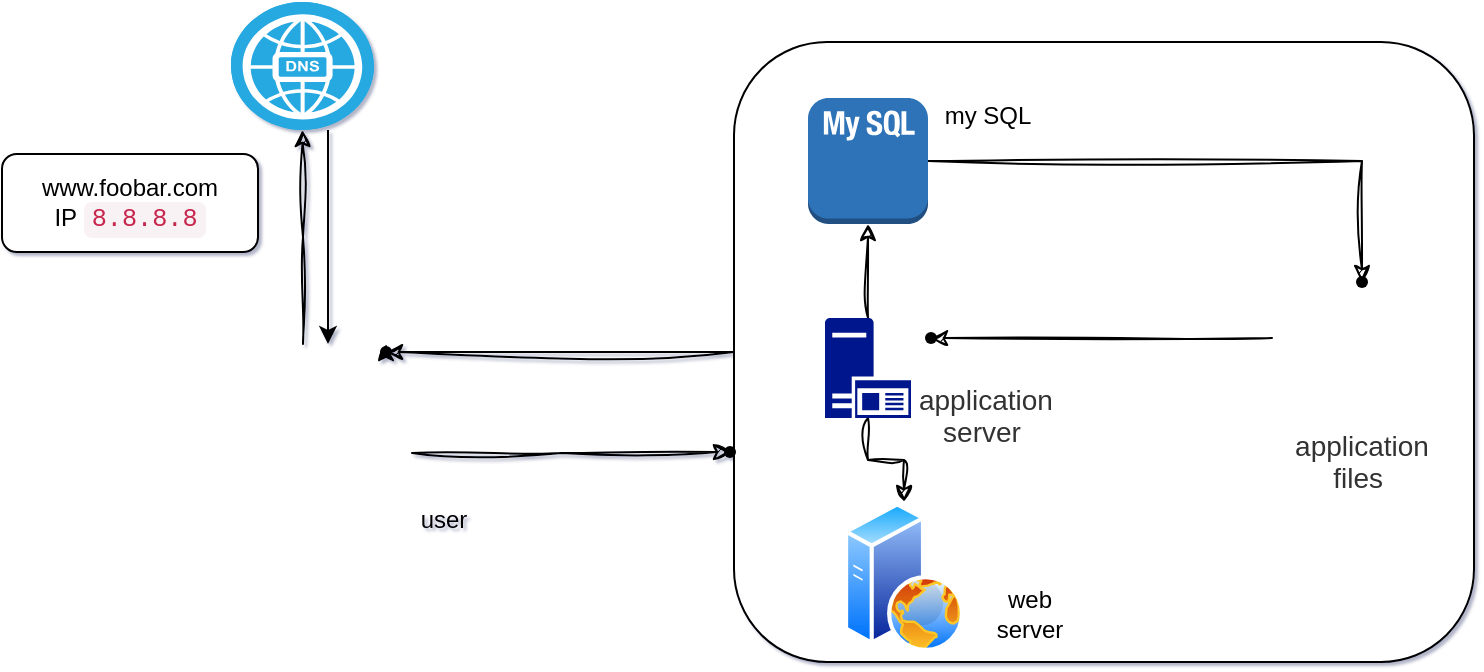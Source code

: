 <mxfile version="23.1.6" type="github">
  <diagram name="Page-1" id="rg3axHlFSWvT7vGKihLM">
    <mxGraphModel dx="880" dy="468" grid="0" gridSize="10" guides="1" tooltips="1" connect="1" arrows="1" fold="1" page="0" pageScale="1" pageWidth="850" pageHeight="1100" background="#ffffff" math="0" shadow="1">
      <root>
        <mxCell id="0" />
        <mxCell id="1" parent="0" />
        <mxCell id="mlfEryKNBYiSA-4ZUsyL-18" value="" style="edgeStyle=orthogonalEdgeStyle;rounded=0;sketch=1;hachureGap=4;jiggle=2;curveFitting=1;orthogonalLoop=1;jettySize=auto;html=1;fontFamily=Helvetica;fontSize=12;fontColor=default;" edge="1" parent="1" source="mlfEryKNBYiSA-4ZUsyL-9" target="mlfEryKNBYiSA-4ZUsyL-17">
          <mxGeometry relative="1" as="geometry" />
        </mxCell>
        <mxCell id="mlfEryKNBYiSA-4ZUsyL-9" value="" style="rounded=1;whiteSpace=wrap;html=1;direction=south;rotation=0;" vertex="1" parent="1">
          <mxGeometry x="378" y="29" width="370" height="310" as="geometry" />
        </mxCell>
        <mxCell id="mlfEryKNBYiSA-4ZUsyL-2" style="edgeStyle=orthogonalEdgeStyle;rounded=0;orthogonalLoop=1;jettySize=auto;html=1;" edge="1" parent="1" source="mlfEryKNBYiSA-4ZUsyL-1" target="mlfEryKNBYiSA-4ZUsyL-3">
          <mxGeometry relative="1" as="geometry">
            <mxPoint x="420" y="130" as="targetPoint" />
            <Array as="points">
              <mxPoint x="175" y="115" />
              <mxPoint x="175" y="115" />
            </Array>
          </mxGeometry>
        </mxCell>
        <mxCell id="mlfEryKNBYiSA-4ZUsyL-1" value="" style="fillColor=#28A8E0;verticalLabelPosition=bottom;sketch=0;html=1;strokeColor=#ffffff;verticalAlign=top;align=center;points=[[0.145,0.145,0],[0.5,0,0],[0.855,0.145,0],[1,0.5,0],[0.855,0.855,0],[0.5,1,0],[0.145,0.855,0],[0,0.5,0]];pointerEvents=1;shape=mxgraph.cisco_safe.compositeIcon;bgIcon=ellipse;resIcon=mxgraph.cisco_safe.capability.dns;" vertex="1" parent="1">
          <mxGeometry x="126.5" y="9" width="71.5" height="64" as="geometry" />
        </mxCell>
        <mxCell id="mlfEryKNBYiSA-4ZUsyL-21" value="" style="edgeStyle=orthogonalEdgeStyle;rounded=0;sketch=1;hachureGap=4;jiggle=2;curveFitting=1;orthogonalLoop=1;jettySize=auto;html=1;fontFamily=Helvetica;fontSize=12;fontColor=default;" edge="1" parent="1" source="mlfEryKNBYiSA-4ZUsyL-3" target="mlfEryKNBYiSA-4ZUsyL-20">
          <mxGeometry relative="1" as="geometry" />
        </mxCell>
        <mxCell id="mlfEryKNBYiSA-4ZUsyL-38" value="" style="edgeStyle=orthogonalEdgeStyle;rounded=0;sketch=1;hachureGap=4;jiggle=2;curveFitting=1;orthogonalLoop=1;jettySize=auto;html=1;fontFamily=Helvetica;fontSize=12;fontColor=default;" edge="1" parent="1" source="mlfEryKNBYiSA-4ZUsyL-3" target="mlfEryKNBYiSA-4ZUsyL-1">
          <mxGeometry relative="1" as="geometry" />
        </mxCell>
        <mxCell id="mlfEryKNBYiSA-4ZUsyL-3" value="" style="shape=image;html=1;verticalAlign=top;verticalLabelPosition=bottom;labelBackgroundColor=#ffffff;imageAspect=0;aspect=fixed;image=https://cdn1.iconfinder.com/data/icons/nuvola2/128x128/apps/mycomputer.png" vertex="1" parent="1">
          <mxGeometry x="108" y="180" width="109" height="109" as="geometry" />
        </mxCell>
        <mxCell id="mlfEryKNBYiSA-4ZUsyL-32" value="" style="edgeStyle=orthogonalEdgeStyle;rounded=0;sketch=1;hachureGap=4;jiggle=2;curveFitting=1;orthogonalLoop=1;jettySize=auto;html=1;fontFamily=Helvetica;fontSize=12;fontColor=default;" edge="1" parent="1" source="mlfEryKNBYiSA-4ZUsyL-5" target="mlfEryKNBYiSA-4ZUsyL-31">
          <mxGeometry relative="1" as="geometry" />
        </mxCell>
        <mxCell id="mlfEryKNBYiSA-4ZUsyL-5" value="" style="outlineConnect=0;dashed=0;verticalLabelPosition=bottom;verticalAlign=top;align=center;html=1;shape=mxgraph.aws3.mysql_db_instance_2;fillColor=#2E73B8;gradientColor=none;" vertex="1" parent="1">
          <mxGeometry x="415" y="57" width="60" height="63" as="geometry" />
        </mxCell>
        <mxCell id="mlfEryKNBYiSA-4ZUsyL-22" value="" style="edgeStyle=orthogonalEdgeStyle;rounded=0;sketch=1;hachureGap=4;jiggle=2;curveFitting=1;orthogonalLoop=1;jettySize=auto;html=1;fontFamily=Helvetica;fontSize=12;fontColor=default;" edge="1" parent="1" source="mlfEryKNBYiSA-4ZUsyL-6" target="mlfEryKNBYiSA-4ZUsyL-5">
          <mxGeometry relative="1" as="geometry" />
        </mxCell>
        <mxCell id="mlfEryKNBYiSA-4ZUsyL-26" value="" style="edgeStyle=orthogonalEdgeStyle;rounded=0;sketch=1;hachureGap=4;jiggle=2;curveFitting=1;orthogonalLoop=1;jettySize=auto;html=1;fontFamily=Helvetica;fontSize=12;fontColor=default;" edge="1" parent="1" source="mlfEryKNBYiSA-4ZUsyL-6" target="mlfEryKNBYiSA-4ZUsyL-7">
          <mxGeometry relative="1" as="geometry" />
        </mxCell>
        <mxCell id="mlfEryKNBYiSA-4ZUsyL-6" value="" style="sketch=0;aspect=fixed;pointerEvents=1;shadow=0;dashed=0;html=1;strokeColor=none;labelPosition=center;verticalLabelPosition=bottom;verticalAlign=top;align=center;fillColor=#00188D;shape=mxgraph.mscae.enterprise.application_server2" vertex="1" parent="1">
          <mxGeometry x="423.5" y="167" width="43" height="50" as="geometry" />
        </mxCell>
        <mxCell id="mlfEryKNBYiSA-4ZUsyL-7" value="" style="image;aspect=fixed;perimeter=ellipsePerimeter;html=1;align=center;shadow=0;dashed=0;spacingTop=3;image=img/lib/active_directory/web_server.svg;" vertex="1" parent="1">
          <mxGeometry x="433" y="259" width="60" height="75" as="geometry" />
        </mxCell>
        <mxCell id="mlfEryKNBYiSA-4ZUsyL-30" value="" style="edgeStyle=orthogonalEdgeStyle;rounded=0;sketch=1;hachureGap=4;jiggle=2;curveFitting=1;orthogonalLoop=1;jettySize=auto;html=1;fontFamily=Helvetica;fontSize=12;fontColor=default;" edge="1" parent="1" source="mlfEryKNBYiSA-4ZUsyL-8" target="mlfEryKNBYiSA-4ZUsyL-29">
          <mxGeometry relative="1" as="geometry" />
        </mxCell>
        <mxCell id="mlfEryKNBYiSA-4ZUsyL-8" value="" style="shape=image;html=1;verticalAlign=top;verticalLabelPosition=bottom;labelBackgroundColor=#ffffff;imageAspect=0;aspect=fixed;image=https://cdn1.iconfinder.com/data/icons/100-basic-for-user-interface/32/73-files-128.png;imageBorder=none;imageBackground=none;" vertex="1" parent="1">
          <mxGeometry x="647" y="137" width="80" height="80" as="geometry" />
        </mxCell>
        <mxCell id="mlfEryKNBYiSA-4ZUsyL-19" value="" style="edgeStyle=orthogonalEdgeStyle;rounded=0;sketch=1;hachureGap=4;jiggle=2;curveFitting=1;orthogonalLoop=1;jettySize=auto;html=1;fontFamily=Helvetica;fontSize=12;fontColor=default;" edge="1" parent="1" source="mlfEryKNBYiSA-4ZUsyL-17" target="mlfEryKNBYiSA-4ZUsyL-3">
          <mxGeometry relative="1" as="geometry">
            <Array as="points">
              <mxPoint x="190" y="194" />
              <mxPoint x="190" y="194" />
            </Array>
          </mxGeometry>
        </mxCell>
        <mxCell id="mlfEryKNBYiSA-4ZUsyL-17" value="" style="shape=waypoint;sketch=0;size=6;pointerEvents=1;points=[];fillColor=default;resizable=0;rotatable=0;perimeter=centerPerimeter;snapToPoint=1;rounded=1;" vertex="1" parent="1">
          <mxGeometry x="194" y="174" width="20" height="20" as="geometry" />
        </mxCell>
        <mxCell id="mlfEryKNBYiSA-4ZUsyL-20" value="" style="shape=waypoint;sketch=0;size=6;pointerEvents=1;points=[];fillColor=default;resizable=0;rotatable=0;perimeter=centerPerimeter;snapToPoint=1;verticalAlign=top;labelBackgroundColor=#ffffff;" vertex="1" parent="1">
          <mxGeometry x="366" y="224" width="20" height="20" as="geometry" />
        </mxCell>
        <mxCell id="mlfEryKNBYiSA-4ZUsyL-29" value="" style="shape=waypoint;sketch=0;size=6;pointerEvents=1;points=[];fillColor=default;resizable=0;rotatable=0;perimeter=centerPerimeter;snapToPoint=1;verticalAlign=top;labelBackgroundColor=#ffffff;" vertex="1" parent="1">
          <mxGeometry x="466.5" y="167" width="20" height="20" as="geometry" />
        </mxCell>
        <mxCell id="mlfEryKNBYiSA-4ZUsyL-31" value="" style="shape=waypoint;sketch=0;size=6;pointerEvents=1;points=[];fillColor=#2E73B8;resizable=0;rotatable=0;perimeter=centerPerimeter;snapToPoint=1;verticalAlign=top;dashed=0;gradientColor=none;" vertex="1" parent="1">
          <mxGeometry x="682" y="139" width="20" height="20" as="geometry" />
        </mxCell>
        <mxCell id="mlfEryKNBYiSA-4ZUsyL-33" value="www.foobar.com&lt;br&gt;IP&amp;nbsp;&lt;code style=&quot;box-sizing: border-box; font-family: Menlo, Monaco, Consolas, &amp;quot;Courier New&amp;quot;, monospace; font-size: 12.6px; padding: 2px 4px; color: rgb(199, 37, 78); background-color: rgb(249, 242, 244); border-radius: 4px; text-align: left;&quot;&gt;8.8.8.8&lt;/code&gt;" style="rounded=1;whiteSpace=wrap;html=1;strokeColor=default;align=center;verticalAlign=middle;fontFamily=Helvetica;fontSize=12;fontColor=default;fillColor=default;" vertex="1" parent="1">
          <mxGeometry x="12" y="85" width="128" height="49" as="geometry" />
        </mxCell>
        <mxCell id="mlfEryKNBYiSA-4ZUsyL-40" value="user" style="text;strokeColor=none;align=center;fillColor=none;html=1;verticalAlign=middle;whiteSpace=wrap;rounded=0;fontFamily=Helvetica;fontSize=12;fontColor=default;" vertex="1" parent="1">
          <mxGeometry x="203" y="253" width="60" height="30" as="geometry" />
        </mxCell>
        <mxCell id="mlfEryKNBYiSA-4ZUsyL-41" value="web server" style="text;strokeColor=none;align=center;fillColor=none;html=1;verticalAlign=middle;whiteSpace=wrap;rounded=0;fontFamily=Helvetica;fontSize=12;fontColor=default;" vertex="1" parent="1">
          <mxGeometry x="496" y="300" width="60" height="30" as="geometry" />
        </mxCell>
        <mxCell id="mlfEryKNBYiSA-4ZUsyL-42" value="&#xa;&lt;span style=&quot;color: rgb(51, 51, 51); font-family: aktiv-grotesk, sans-serif; font-size: 14px; font-style: normal; font-variant-ligatures: normal; font-variant-caps: normal; font-weight: 400; letter-spacing: normal; orphans: 2; text-align: left; text-indent: 0px; text-transform: none; widows: 2; word-spacing: 0px; -webkit-text-stroke-width: 0px; background-color: rgb(255, 255, 255); text-decoration-thickness: initial; text-decoration-style: initial; text-decoration-color: initial; float: none; display: inline !important;&quot;&gt;&lt;span&gt;&amp;nbsp;&lt;/span&gt;application server&lt;/span&gt;&#xa;&#xa;" style="text;strokeColor=none;align=center;fillColor=none;html=1;verticalAlign=middle;whiteSpace=wrap;rounded=0;fontFamily=Helvetica;fontSize=12;fontColor=default;" vertex="1" parent="1">
          <mxGeometry x="472" y="208" width="60" height="30" as="geometry" />
        </mxCell>
        <mxCell id="mlfEryKNBYiSA-4ZUsyL-43" value="&#xa;&lt;span style=&quot;color: rgb(51, 51, 51); font-family: aktiv-grotesk, sans-serif; font-size: 14px; font-style: normal; font-variant-ligatures: normal; font-variant-caps: normal; font-weight: 400; letter-spacing: normal; orphans: 2; text-align: left; text-indent: 0px; text-transform: none; widows: 2; word-spacing: 0px; -webkit-text-stroke-width: 0px; background-color: rgb(255, 255, 255); text-decoration-thickness: initial; text-decoration-style: initial; text-decoration-color: initial; float: none; display: inline !important;&quot;&gt;application files&lt;span&gt;&amp;nbsp;&lt;/span&gt;&lt;/span&gt;&#xa;&#xa;" style="text;strokeColor=none;align=center;fillColor=none;html=1;verticalAlign=middle;whiteSpace=wrap;rounded=0;fontFamily=Helvetica;fontSize=12;fontColor=default;" vertex="1" parent="1">
          <mxGeometry x="662" y="233" width="60" height="26" as="geometry" />
        </mxCell>
        <mxCell id="mlfEryKNBYiSA-4ZUsyL-44" value="my SQL" style="text;strokeColor=none;align=center;fillColor=none;html=1;verticalAlign=middle;whiteSpace=wrap;rounded=0;fontFamily=Helvetica;fontSize=12;fontColor=default;" vertex="1" parent="1">
          <mxGeometry x="475" y="51" width="60" height="30" as="geometry" />
        </mxCell>
      </root>
    </mxGraphModel>
  </diagram>
</mxfile>
